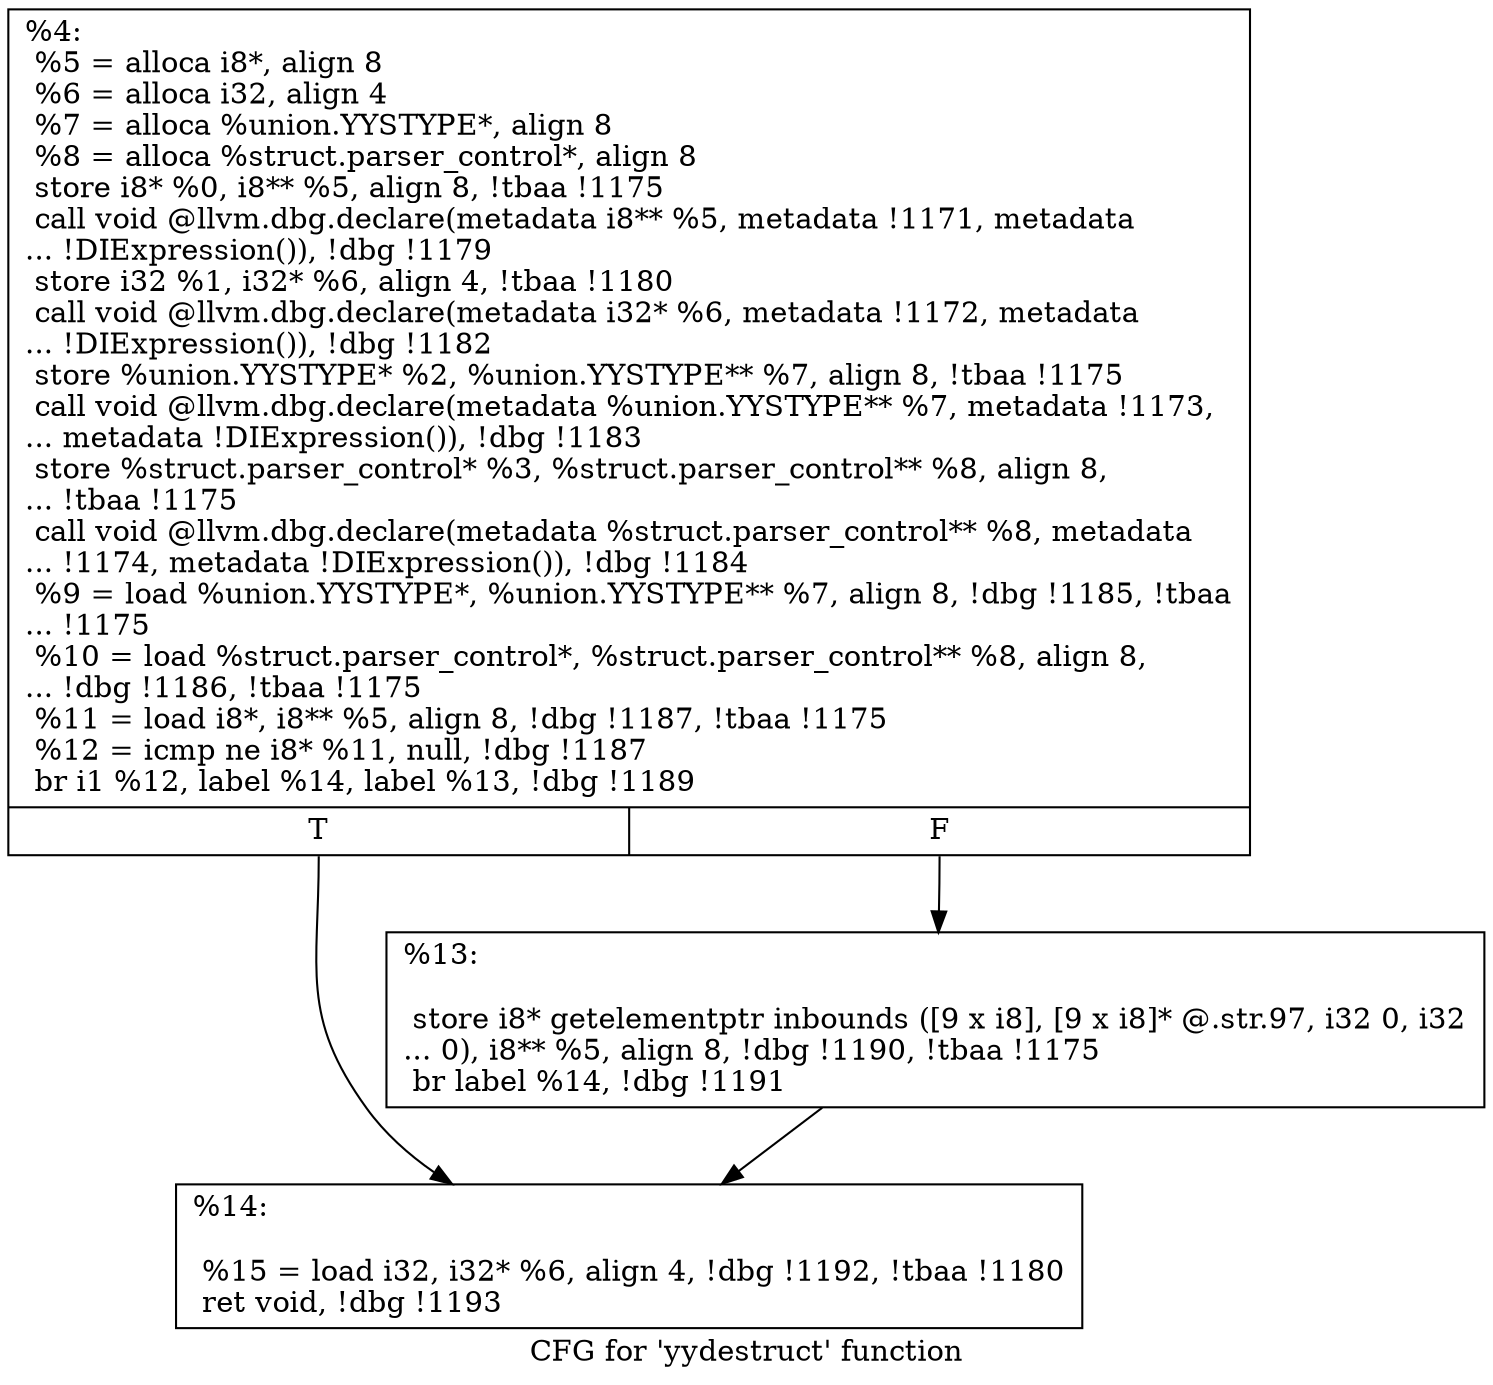 digraph "CFG for 'yydestruct' function" {
	label="CFG for 'yydestruct' function";

	Node0x1ccd8a0 [shape=record,label="{%4:\l  %5 = alloca i8*, align 8\l  %6 = alloca i32, align 4\l  %7 = alloca %union.YYSTYPE*, align 8\l  %8 = alloca %struct.parser_control*, align 8\l  store i8* %0, i8** %5, align 8, !tbaa !1175\l  call void @llvm.dbg.declare(metadata i8** %5, metadata !1171, metadata\l... !DIExpression()), !dbg !1179\l  store i32 %1, i32* %6, align 4, !tbaa !1180\l  call void @llvm.dbg.declare(metadata i32* %6, metadata !1172, metadata\l... !DIExpression()), !dbg !1182\l  store %union.YYSTYPE* %2, %union.YYSTYPE** %7, align 8, !tbaa !1175\l  call void @llvm.dbg.declare(metadata %union.YYSTYPE** %7, metadata !1173,\l... metadata !DIExpression()), !dbg !1183\l  store %struct.parser_control* %3, %struct.parser_control** %8, align 8,\l... !tbaa !1175\l  call void @llvm.dbg.declare(metadata %struct.parser_control** %8, metadata\l... !1174, metadata !DIExpression()), !dbg !1184\l  %9 = load %union.YYSTYPE*, %union.YYSTYPE** %7, align 8, !dbg !1185, !tbaa\l... !1175\l  %10 = load %struct.parser_control*, %struct.parser_control** %8, align 8,\l... !dbg !1186, !tbaa !1175\l  %11 = load i8*, i8** %5, align 8, !dbg !1187, !tbaa !1175\l  %12 = icmp ne i8* %11, null, !dbg !1187\l  br i1 %12, label %14, label %13, !dbg !1189\l|{<s0>T|<s1>F}}"];
	Node0x1ccd8a0:s0 -> Node0x1cce150;
	Node0x1ccd8a0:s1 -> Node0x1cce100;
	Node0x1cce100 [shape=record,label="{%13:\l\l  store i8* getelementptr inbounds ([9 x i8], [9 x i8]* @.str.97, i32 0, i32\l... 0), i8** %5, align 8, !dbg !1190, !tbaa !1175\l  br label %14, !dbg !1191\l}"];
	Node0x1cce100 -> Node0x1cce150;
	Node0x1cce150 [shape=record,label="{%14:\l\l  %15 = load i32, i32* %6, align 4, !dbg !1192, !tbaa !1180\l  ret void, !dbg !1193\l}"];
}
